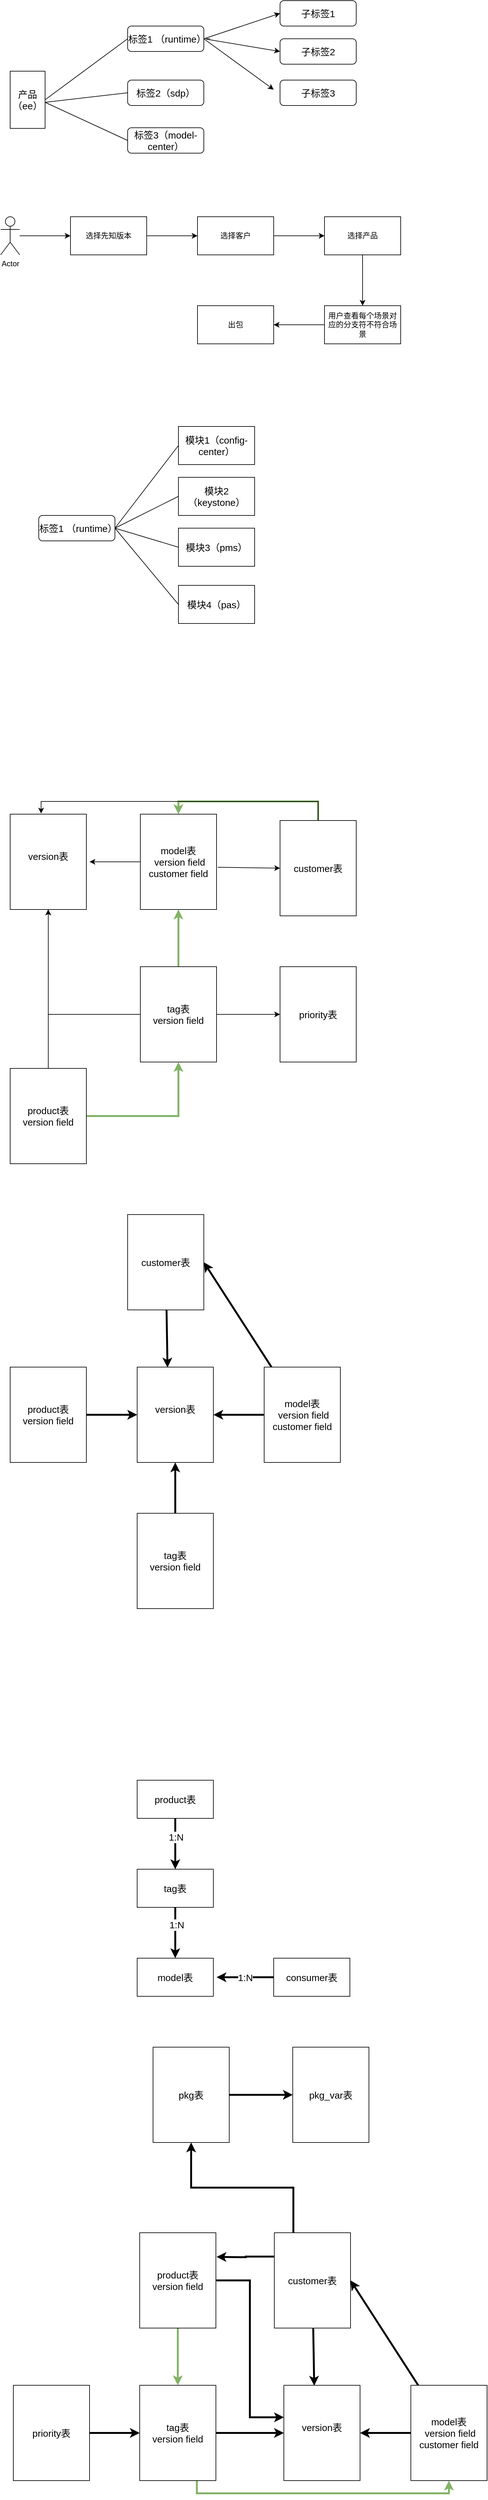 <mxfile version="12.1.9" type="github" pages="1">
  <diagram id="HYDxC4IRF1-QbCd2Omzz" name="Page-1">
    <mxGraphModel dx="1639" dy="902" grid="1" gridSize="10" guides="1" tooltips="1" connect="1" arrows="1" fold="1" page="1" pageScale="1" pageWidth="827" pageHeight="1169" math="0" shadow="0">
      <root>
        <mxCell id="0"/>
        <mxCell id="1" parent="0"/>
        <mxCell id="9Z2hVscFaG5uiC6A5sd_-3" value="" style="edgeStyle=orthogonalEdgeStyle;rounded=0;orthogonalLoop=1;jettySize=auto;html=1;" parent="1" source="9Z2hVscFaG5uiC6A5sd_-1" edge="1">
          <mxGeometry relative="1" as="geometry">
            <mxPoint x="160" y="380" as="targetPoint"/>
          </mxGeometry>
        </mxCell>
        <mxCell id="9Z2hVscFaG5uiC6A5sd_-1" value="Actor" style="shape=umlActor;verticalLabelPosition=bottom;labelBackgroundColor=#ffffff;verticalAlign=top;html=1;outlineConnect=0;" parent="1" vertex="1">
          <mxGeometry x="50" y="350" width="30" height="60" as="geometry"/>
        </mxCell>
        <mxCell id="9Z2hVscFaG5uiC6A5sd_-6" value="" style="edgeStyle=orthogonalEdgeStyle;rounded=0;orthogonalLoop=1;jettySize=auto;html=1;" parent="1" source="9Z2hVscFaG5uiC6A5sd_-4" target="9Z2hVscFaG5uiC6A5sd_-5" edge="1">
          <mxGeometry relative="1" as="geometry"/>
        </mxCell>
        <mxCell id="9Z2hVscFaG5uiC6A5sd_-4" value="选择先知版本" style="rounded=0;whiteSpace=wrap;html=1;" parent="1" vertex="1">
          <mxGeometry x="160" y="350" width="120" height="60" as="geometry"/>
        </mxCell>
        <mxCell id="9Z2hVscFaG5uiC6A5sd_-8" value="" style="edgeStyle=orthogonalEdgeStyle;rounded=0;orthogonalLoop=1;jettySize=auto;html=1;" parent="1" source="9Z2hVscFaG5uiC6A5sd_-5" target="9Z2hVscFaG5uiC6A5sd_-7" edge="1">
          <mxGeometry relative="1" as="geometry"/>
        </mxCell>
        <mxCell id="9Z2hVscFaG5uiC6A5sd_-5" value="选择客户" style="rounded=0;whiteSpace=wrap;html=1;" parent="1" vertex="1">
          <mxGeometry x="360" y="350" width="120" height="60" as="geometry"/>
        </mxCell>
        <mxCell id="9Z2hVscFaG5uiC6A5sd_-10" value="" style="edgeStyle=orthogonalEdgeStyle;rounded=0;orthogonalLoop=1;jettySize=auto;html=1;" parent="1" source="9Z2hVscFaG5uiC6A5sd_-7" target="9Z2hVscFaG5uiC6A5sd_-9" edge="1">
          <mxGeometry relative="1" as="geometry"/>
        </mxCell>
        <mxCell id="9Z2hVscFaG5uiC6A5sd_-7" value="选择产品" style="rounded=0;whiteSpace=wrap;html=1;" parent="1" vertex="1">
          <mxGeometry x="560" y="350" width="120" height="60" as="geometry"/>
        </mxCell>
        <mxCell id="9Z2hVscFaG5uiC6A5sd_-12" value="" style="edgeStyle=orthogonalEdgeStyle;rounded=0;orthogonalLoop=1;jettySize=auto;html=1;" parent="1" source="9Z2hVscFaG5uiC6A5sd_-9" target="9Z2hVscFaG5uiC6A5sd_-11" edge="1">
          <mxGeometry relative="1" as="geometry"/>
        </mxCell>
        <mxCell id="9Z2hVscFaG5uiC6A5sd_-9" value="用户查看每个场景对应的分支符不符合场景" style="rounded=0;whiteSpace=wrap;html=1;" parent="1" vertex="1">
          <mxGeometry x="560" y="490" width="120" height="60" as="geometry"/>
        </mxCell>
        <mxCell id="9Z2hVscFaG5uiC6A5sd_-11" value="出包" style="rounded=0;whiteSpace=wrap;html=1;" parent="1" vertex="1">
          <mxGeometry x="360" y="490" width="120" height="60" as="geometry"/>
        </mxCell>
        <mxCell id="9Z2hVscFaG5uiC6A5sd_-13" value="产品（ee）" style="rounded=0;whiteSpace=wrap;html=1;fontSize=15;" parent="1" vertex="1">
          <mxGeometry x="65" y="121" width="55" height="90" as="geometry"/>
        </mxCell>
        <mxCell id="9Z2hVscFaG5uiC6A5sd_-14" value="标签1 （runtime）" style="rounded=1;whiteSpace=wrap;html=1;fontSize=15;align=center;" parent="1" vertex="1">
          <mxGeometry x="250" y="50" width="120" height="40" as="geometry"/>
        </mxCell>
        <mxCell id="9Z2hVscFaG5uiC6A5sd_-15" value="标签2（sdp）" style="rounded=1;whiteSpace=wrap;html=1;fontSize=15;" parent="1" vertex="1">
          <mxGeometry x="250" y="135" width="120" height="40" as="geometry"/>
        </mxCell>
        <mxCell id="9Z2hVscFaG5uiC6A5sd_-16" value="标签3（model-center）" style="rounded=1;whiteSpace=wrap;html=1;fontSize=15;" parent="1" vertex="1">
          <mxGeometry x="250" y="210" width="120" height="40" as="geometry"/>
        </mxCell>
        <mxCell id="9Z2hVscFaG5uiC6A5sd_-17" value="" style="endArrow=none;html=1;fontSize=15;exitX=1;exitY=0.5;exitDx=0;exitDy=0;entryX=0;entryY=0.5;entryDx=0;entryDy=0;" parent="1" source="9Z2hVscFaG5uiC6A5sd_-13" target="9Z2hVscFaG5uiC6A5sd_-14" edge="1">
          <mxGeometry width="50" height="50" relative="1" as="geometry">
            <mxPoint x="50" y="620" as="sourcePoint"/>
            <mxPoint x="100" y="570" as="targetPoint"/>
          </mxGeometry>
        </mxCell>
        <mxCell id="9Z2hVscFaG5uiC6A5sd_-18" value="" style="endArrow=none;html=1;fontSize=15;entryX=0;entryY=0.5;entryDx=0;entryDy=0;" parent="1" target="9Z2hVscFaG5uiC6A5sd_-15" edge="1">
          <mxGeometry width="50" height="50" relative="1" as="geometry">
            <mxPoint x="120" y="170" as="sourcePoint"/>
            <mxPoint x="260" y="80" as="targetPoint"/>
          </mxGeometry>
        </mxCell>
        <mxCell id="9Z2hVscFaG5uiC6A5sd_-19" value="" style="endArrow=none;html=1;fontSize=15;entryX=0;entryY=0.5;entryDx=0;entryDy=0;" parent="1" target="9Z2hVscFaG5uiC6A5sd_-16" edge="1">
          <mxGeometry width="50" height="50" relative="1" as="geometry">
            <mxPoint x="120" y="170" as="sourcePoint"/>
            <mxPoint x="270" y="90" as="targetPoint"/>
          </mxGeometry>
        </mxCell>
        <mxCell id="9Z2hVscFaG5uiC6A5sd_-21" value="标签1 （runtime）" style="rounded=1;whiteSpace=wrap;html=1;fontSize=15;align=center;" parent="1" vertex="1">
          <mxGeometry x="110" y="820" width="120" height="40" as="geometry"/>
        </mxCell>
        <mxCell id="9Z2hVscFaG5uiC6A5sd_-29" value="模块2 （keystone）" style="rounded=0;whiteSpace=wrap;html=1;fontSize=15;align=center;" parent="1" vertex="1">
          <mxGeometry x="330" y="760" width="120" height="60" as="geometry"/>
        </mxCell>
        <mxCell id="9Z2hVscFaG5uiC6A5sd_-30" value="模块3（pms）" style="rounded=0;whiteSpace=wrap;html=1;fontSize=15;align=center;" parent="1" vertex="1">
          <mxGeometry x="330" y="840" width="120" height="60" as="geometry"/>
        </mxCell>
        <mxCell id="9Z2hVscFaG5uiC6A5sd_-31" value="模块4（pas）" style="rounded=0;whiteSpace=wrap;html=1;fontSize=15;align=center;" parent="1" vertex="1">
          <mxGeometry x="330" y="930" width="120" height="60" as="geometry"/>
        </mxCell>
        <mxCell id="9Z2hVscFaG5uiC6A5sd_-32" value="模块1（config-center）" style="rounded=0;whiteSpace=wrap;html=1;fontSize=15;align=center;" parent="1" vertex="1">
          <mxGeometry x="330" y="680" width="120" height="60" as="geometry"/>
        </mxCell>
        <mxCell id="9Z2hVscFaG5uiC6A5sd_-33" value="" style="endArrow=none;html=1;fontSize=15;exitX=1;exitY=0.5;exitDx=0;exitDy=0;entryX=0;entryY=0.5;entryDx=0;entryDy=0;" parent="1" source="9Z2hVscFaG5uiC6A5sd_-21" target="9Z2hVscFaG5uiC6A5sd_-31" edge="1">
          <mxGeometry width="50" height="50" relative="1" as="geometry">
            <mxPoint x="230" y="920" as="sourcePoint"/>
            <mxPoint x="280" y="870" as="targetPoint"/>
          </mxGeometry>
        </mxCell>
        <mxCell id="9Z2hVscFaG5uiC6A5sd_-34" value="" style="endArrow=none;html=1;fontSize=15;entryX=0;entryY=0.5;entryDx=0;entryDy=0;" parent="1" target="9Z2hVscFaG5uiC6A5sd_-30" edge="1">
          <mxGeometry width="50" height="50" relative="1" as="geometry">
            <mxPoint x="230" y="840" as="sourcePoint"/>
            <mxPoint x="340" y="970" as="targetPoint"/>
          </mxGeometry>
        </mxCell>
        <mxCell id="9Z2hVscFaG5uiC6A5sd_-35" value="" style="endArrow=none;html=1;fontSize=15;entryX=0;entryY=0.5;entryDx=0;entryDy=0;" parent="1" target="9Z2hVscFaG5uiC6A5sd_-29" edge="1">
          <mxGeometry width="50" height="50" relative="1" as="geometry">
            <mxPoint x="230" y="840" as="sourcePoint"/>
            <mxPoint x="340" y="880" as="targetPoint"/>
          </mxGeometry>
        </mxCell>
        <mxCell id="9Z2hVscFaG5uiC6A5sd_-36" value="" style="endArrow=none;html=1;fontSize=15;entryX=0;entryY=0.5;entryDx=0;entryDy=0;" parent="1" target="9Z2hVscFaG5uiC6A5sd_-32" edge="1">
          <mxGeometry width="50" height="50" relative="1" as="geometry">
            <mxPoint x="230" y="840" as="sourcePoint"/>
            <mxPoint x="340" y="800" as="targetPoint"/>
          </mxGeometry>
        </mxCell>
        <mxCell id="9Z2hVscFaG5uiC6A5sd_-47" style="edgeStyle=orthogonalEdgeStyle;rounded=0;orthogonalLoop=1;jettySize=auto;html=1;fontSize=15;" parent="1" source="9Z2hVscFaG5uiC6A5sd_-37" edge="1">
          <mxGeometry relative="1" as="geometry">
            <mxPoint x="190" y="1365" as="targetPoint"/>
          </mxGeometry>
        </mxCell>
        <mxCell id="9Z2hVscFaG5uiC6A5sd_-37" value="model表&lt;br&gt;&amp;nbsp;version field&lt;br&gt;customer field&lt;br&gt;" style="rounded=0;whiteSpace=wrap;html=1;fontSize=15;align=center;" parent="1" vertex="1">
          <mxGeometry x="270" y="1290" width="120" height="150" as="geometry"/>
        </mxCell>
        <mxCell id="9Z2hVscFaG5uiC6A5sd_-39" value="version表&lt;br&gt;&lt;br&gt;" style="rounded=0;whiteSpace=wrap;html=1;fontSize=15;align=center;" parent="1" vertex="1">
          <mxGeometry x="65" y="1290" width="120" height="150" as="geometry"/>
        </mxCell>
        <mxCell id="9Z2hVscFaG5uiC6A5sd_-56" style="edgeStyle=orthogonalEdgeStyle;rounded=0;orthogonalLoop=1;jettySize=auto;html=1;exitX=0.5;exitY=0;exitDx=0;exitDy=0;entryX=0.5;entryY=0;entryDx=0;entryDy=0;fontSize=15;fillColor=#d5e8d4;strokeColor=#82b366;strokeWidth=3;" parent="1" source="9Z2hVscFaG5uiC6A5sd_-41" target="9Z2hVscFaG5uiC6A5sd_-37" edge="1">
          <mxGeometry relative="1" as="geometry"/>
        </mxCell>
        <mxCell id="9Z2hVscFaG5uiC6A5sd_-60" style="edgeStyle=orthogonalEdgeStyle;rounded=0;orthogonalLoop=1;jettySize=auto;html=1;exitX=0.5;exitY=0;exitDx=0;exitDy=0;entryX=0.406;entryY=-0.007;entryDx=0;entryDy=0;entryPerimeter=0;fontSize=15;" parent="1" source="9Z2hVscFaG5uiC6A5sd_-41" target="9Z2hVscFaG5uiC6A5sd_-39" edge="1">
          <mxGeometry relative="1" as="geometry"/>
        </mxCell>
        <mxCell id="9Z2hVscFaG5uiC6A5sd_-41" value="customer表&lt;br&gt;" style="rounded=0;whiteSpace=wrap;html=1;fontSize=15;align=center;" parent="1" vertex="1">
          <mxGeometry x="490" y="1300" width="120" height="150" as="geometry"/>
        </mxCell>
        <mxCell id="9Z2hVscFaG5uiC6A5sd_-42" value="" style="endArrow=classic;html=1;fontSize=15;entryX=0;entryY=0.5;entryDx=0;entryDy=0;exitX=1.016;exitY=0.557;exitDx=0;exitDy=0;exitPerimeter=0;" parent="1" source="9Z2hVscFaG5uiC6A5sd_-37" target="9Z2hVscFaG5uiC6A5sd_-41" edge="1">
          <mxGeometry width="50" height="50" relative="1" as="geometry">
            <mxPoint x="390" y="1410" as="sourcePoint"/>
            <mxPoint x="440" y="1360" as="targetPoint"/>
          </mxGeometry>
        </mxCell>
        <mxCell id="9Z2hVscFaG5uiC6A5sd_-48" style="edgeStyle=orthogonalEdgeStyle;rounded=0;orthogonalLoop=1;jettySize=auto;html=1;exitX=0;exitY=0.5;exitDx=0;exitDy=0;entryX=0.5;entryY=1;entryDx=0;entryDy=0;fontSize=15;" parent="1" source="9Z2hVscFaG5uiC6A5sd_-46" target="9Z2hVscFaG5uiC6A5sd_-39" edge="1">
          <mxGeometry relative="1" as="geometry"/>
        </mxCell>
        <mxCell id="9Z2hVscFaG5uiC6A5sd_-55" value="" style="edgeStyle=orthogonalEdgeStyle;rounded=0;orthogonalLoop=1;jettySize=auto;html=1;fontSize=15;entryX=0.5;entryY=1;entryDx=0;entryDy=0;fillColor=#d5e8d4;strokeColor=#82b366;strokeWidth=3;" parent="1" source="9Z2hVscFaG5uiC6A5sd_-46" target="9Z2hVscFaG5uiC6A5sd_-37" edge="1">
          <mxGeometry relative="1" as="geometry">
            <mxPoint x="330" y="1450" as="targetPoint"/>
          </mxGeometry>
        </mxCell>
        <mxCell id="UBwXFy5JP3hV3EEu5Nr8-9" style="edgeStyle=orthogonalEdgeStyle;rounded=0;orthogonalLoop=1;jettySize=auto;html=1;exitX=1;exitY=0.5;exitDx=0;exitDy=0;entryX=0;entryY=0.5;entryDx=0;entryDy=0;" edge="1" parent="1" source="9Z2hVscFaG5uiC6A5sd_-46" target="UBwXFy5JP3hV3EEu5Nr8-8">
          <mxGeometry relative="1" as="geometry"/>
        </mxCell>
        <mxCell id="9Z2hVscFaG5uiC6A5sd_-46" value="tag表&lt;br&gt;version field" style="rounded=0;whiteSpace=wrap;html=1;fontSize=15;align=center;" parent="1" vertex="1">
          <mxGeometry x="270" y="1530" width="120" height="150" as="geometry"/>
        </mxCell>
        <mxCell id="9Z2hVscFaG5uiC6A5sd_-52" style="edgeStyle=orthogonalEdgeStyle;rounded=0;orthogonalLoop=1;jettySize=auto;html=1;entryX=0.5;entryY=1;entryDx=0;entryDy=0;fontSize=15;" parent="1" source="9Z2hVscFaG5uiC6A5sd_-49" target="9Z2hVscFaG5uiC6A5sd_-39" edge="1">
          <mxGeometry relative="1" as="geometry"/>
        </mxCell>
        <mxCell id="9Z2hVscFaG5uiC6A5sd_-53" style="edgeStyle=orthogonalEdgeStyle;rounded=0;orthogonalLoop=1;jettySize=auto;html=1;exitX=1;exitY=0.5;exitDx=0;exitDy=0;fontSize=15;fillColor=#d5e8d4;strokeColor=#82b366;strokeWidth=3;" parent="1" source="9Z2hVscFaG5uiC6A5sd_-49" target="9Z2hVscFaG5uiC6A5sd_-46" edge="1">
          <mxGeometry relative="1" as="geometry"/>
        </mxCell>
        <mxCell id="9Z2hVscFaG5uiC6A5sd_-49" value="product表&lt;br&gt;version field" style="rounded=0;whiteSpace=wrap;html=1;fontSize=15;align=center;" parent="1" vertex="1">
          <mxGeometry x="65" y="1690" width="120" height="150" as="geometry"/>
        </mxCell>
        <mxCell id="9Z2hVscFaG5uiC6A5sd_-77" style="edgeStyle=none;rounded=0;orthogonalLoop=1;jettySize=auto;html=1;entryX=1;entryY=0.5;entryDx=0;entryDy=0;strokeWidth=3;fontSize=15;" parent="1" source="9Z2hVscFaG5uiC6A5sd_-64" target="9Z2hVscFaG5uiC6A5sd_-68" edge="1">
          <mxGeometry relative="1" as="geometry"/>
        </mxCell>
        <mxCell id="9Z2hVscFaG5uiC6A5sd_-79" value="" style="edgeStyle=none;rounded=0;orthogonalLoop=1;jettySize=auto;html=1;strokeWidth=3;fontSize=15;" parent="1" source="9Z2hVscFaG5uiC6A5sd_-64" edge="1">
          <mxGeometry relative="1" as="geometry">
            <mxPoint x="385" y="2235" as="targetPoint"/>
          </mxGeometry>
        </mxCell>
        <mxCell id="9Z2hVscFaG5uiC6A5sd_-64" value="model表&lt;br&gt;&amp;nbsp;version field&lt;br&gt;customer field&lt;br&gt;" style="rounded=0;whiteSpace=wrap;html=1;fontSize=15;align=center;" parent="1" vertex="1">
          <mxGeometry x="465" y="2160" width="120" height="150" as="geometry"/>
        </mxCell>
        <mxCell id="9Z2hVscFaG5uiC6A5sd_-76" style="edgeStyle=none;rounded=0;orthogonalLoop=1;jettySize=auto;html=1;entryX=0.44;entryY=0.004;entryDx=0;entryDy=0;entryPerimeter=0;strokeWidth=3;fontSize=15;" parent="1" source="9Z2hVscFaG5uiC6A5sd_-68" edge="1">
          <mxGeometry relative="1" as="geometry">
            <mxPoint x="312.8" y="2160.6" as="targetPoint"/>
          </mxGeometry>
        </mxCell>
        <mxCell id="9Z2hVscFaG5uiC6A5sd_-68" value="customer表&lt;br&gt;" style="rounded=0;whiteSpace=wrap;html=1;fontSize=15;align=center;" parent="1" vertex="1">
          <mxGeometry x="250" y="1920" width="120" height="150" as="geometry"/>
        </mxCell>
        <mxCell id="9Z2hVscFaG5uiC6A5sd_-82" value="" style="edgeStyle=none;rounded=0;orthogonalLoop=1;jettySize=auto;html=1;strokeWidth=3;fontSize=15;entryX=0.5;entryY=1;entryDx=0;entryDy=0;" parent="1" source="9Z2hVscFaG5uiC6A5sd_-72" edge="1">
          <mxGeometry relative="1" as="geometry">
            <mxPoint x="325" y="2310" as="targetPoint"/>
          </mxGeometry>
        </mxCell>
        <mxCell id="9Z2hVscFaG5uiC6A5sd_-72" value="tag表&lt;br&gt;version field" style="rounded=0;whiteSpace=wrap;html=1;fontSize=15;align=center;" parent="1" vertex="1">
          <mxGeometry x="265" y="2390" width="120" height="150" as="geometry"/>
        </mxCell>
        <mxCell id="9Z2hVscFaG5uiC6A5sd_-80" value="" style="edgeStyle=none;rounded=0;orthogonalLoop=1;jettySize=auto;html=1;strokeWidth=3;fontSize=15;" parent="1" source="9Z2hVscFaG5uiC6A5sd_-75" edge="1">
          <mxGeometry relative="1" as="geometry">
            <mxPoint x="265" y="2235" as="targetPoint"/>
          </mxGeometry>
        </mxCell>
        <mxCell id="9Z2hVscFaG5uiC6A5sd_-75" value="product表&lt;br&gt;version field" style="rounded=0;whiteSpace=wrap;html=1;fontSize=15;align=center;" parent="1" vertex="1">
          <mxGeometry x="65" y="2160" width="120" height="150" as="geometry"/>
        </mxCell>
        <mxCell id="9Z2hVscFaG5uiC6A5sd_-83" value="version表&lt;br&gt;&lt;br&gt;" style="rounded=0;whiteSpace=wrap;html=1;fontSize=15;align=center;" parent="1" vertex="1">
          <mxGeometry x="265" y="2160" width="120" height="150" as="geometry"/>
        </mxCell>
        <mxCell id="9Z2hVscFaG5uiC6A5sd_-86" value="" style="edgeStyle=none;rounded=0;orthogonalLoop=1;jettySize=auto;html=1;strokeWidth=3;fontSize=15;" parent="1" source="9Z2hVscFaG5uiC6A5sd_-84" target="9Z2hVscFaG5uiC6A5sd_-85" edge="1">
          <mxGeometry relative="1" as="geometry"/>
        </mxCell>
        <mxCell id="9Z2hVscFaG5uiC6A5sd_-91" value="1:N" style="text;html=1;resizable=0;points=[];align=center;verticalAlign=middle;labelBackgroundColor=#ffffff;fontSize=15;" parent="9Z2hVscFaG5uiC6A5sd_-86" vertex="1" connectable="0">
          <mxGeometry x="-0.286" y="1" relative="1" as="geometry">
            <mxPoint as="offset"/>
          </mxGeometry>
        </mxCell>
        <mxCell id="9Z2hVscFaG5uiC6A5sd_-84" value="product表" style="rounded=0;whiteSpace=wrap;html=1;fontSize=15;align=center;" parent="1" vertex="1">
          <mxGeometry x="265" y="2810" width="120" height="60" as="geometry"/>
        </mxCell>
        <mxCell id="9Z2hVscFaG5uiC6A5sd_-88" value="" style="edgeStyle=none;rounded=0;orthogonalLoop=1;jettySize=auto;html=1;strokeWidth=3;fontSize=15;" parent="1" source="9Z2hVscFaG5uiC6A5sd_-85" target="9Z2hVscFaG5uiC6A5sd_-87" edge="1">
          <mxGeometry relative="1" as="geometry"/>
        </mxCell>
        <mxCell id="9Z2hVscFaG5uiC6A5sd_-92" value="1:N" style="text;html=1;resizable=0;points=[];align=center;verticalAlign=middle;labelBackgroundColor=#ffffff;fontSize=15;" parent="9Z2hVscFaG5uiC6A5sd_-88" vertex="1" connectable="0">
          <mxGeometry x="-0.336" y="2" relative="1" as="geometry">
            <mxPoint as="offset"/>
          </mxGeometry>
        </mxCell>
        <mxCell id="9Z2hVscFaG5uiC6A5sd_-85" value="tag表" style="rounded=0;whiteSpace=wrap;html=1;fontSize=15;align=center;" parent="1" vertex="1">
          <mxGeometry x="265" y="2950" width="120" height="60" as="geometry"/>
        </mxCell>
        <mxCell id="9Z2hVscFaG5uiC6A5sd_-87" value="model表" style="rounded=0;whiteSpace=wrap;html=1;fontSize=15;align=center;" parent="1" vertex="1">
          <mxGeometry x="265" y="3090" width="120" height="60" as="geometry"/>
        </mxCell>
        <mxCell id="9Z2hVscFaG5uiC6A5sd_-90" value="1:N" style="edgeStyle=none;rounded=0;orthogonalLoop=1;jettySize=auto;html=1;strokeWidth=3;fontSize=15;" parent="1" source="9Z2hVscFaG5uiC6A5sd_-89" edge="1">
          <mxGeometry relative="1" as="geometry">
            <mxPoint x="390" y="3120" as="targetPoint"/>
          </mxGeometry>
        </mxCell>
        <mxCell id="9Z2hVscFaG5uiC6A5sd_-89" value="consumer表" style="rounded=0;whiteSpace=wrap;html=1;fontSize=15;align=center;" parent="1" vertex="1">
          <mxGeometry x="480" y="3090" width="120" height="60" as="geometry"/>
        </mxCell>
        <mxCell id="UBwXFy5JP3hV3EEu5Nr8-1" value="子标签1" style="rounded=1;whiteSpace=wrap;html=1;fontSize=15;align=center;" vertex="1" parent="1">
          <mxGeometry x="490" y="10" width="120" height="40" as="geometry"/>
        </mxCell>
        <mxCell id="UBwXFy5JP3hV3EEu5Nr8-3" value="" style="endArrow=classic;html=1;entryX=0;entryY=0.5;entryDx=0;entryDy=0;" edge="1" parent="1" target="UBwXFy5JP3hV3EEu5Nr8-1">
          <mxGeometry width="50" height="50" relative="1" as="geometry">
            <mxPoint x="370" y="70" as="sourcePoint"/>
            <mxPoint x="420" y="20" as="targetPoint"/>
          </mxGeometry>
        </mxCell>
        <mxCell id="UBwXFy5JP3hV3EEu5Nr8-4" value="子标签2" style="rounded=1;whiteSpace=wrap;html=1;fontSize=15;align=center;" vertex="1" parent="1">
          <mxGeometry x="490" y="70" width="120" height="40" as="geometry"/>
        </mxCell>
        <mxCell id="UBwXFy5JP3hV3EEu5Nr8-5" value="子标签3" style="rounded=1;whiteSpace=wrap;html=1;fontSize=15;align=center;" vertex="1" parent="1">
          <mxGeometry x="490" y="135" width="120" height="40" as="geometry"/>
        </mxCell>
        <mxCell id="UBwXFy5JP3hV3EEu5Nr8-6" value="" style="endArrow=classic;html=1;entryX=0;entryY=0.5;entryDx=0;entryDy=0;" edge="1" parent="1" target="UBwXFy5JP3hV3EEu5Nr8-4">
          <mxGeometry width="50" height="50" relative="1" as="geometry">
            <mxPoint x="380" y="70" as="sourcePoint"/>
            <mxPoint x="420" y="90" as="targetPoint"/>
            <Array as="points">
              <mxPoint x="370" y="70"/>
            </Array>
          </mxGeometry>
        </mxCell>
        <mxCell id="UBwXFy5JP3hV3EEu5Nr8-7" value="" style="endArrow=classic;html=1;" edge="1" parent="1">
          <mxGeometry width="50" height="50" relative="1" as="geometry">
            <mxPoint x="370" y="70" as="sourcePoint"/>
            <mxPoint x="480" y="150" as="targetPoint"/>
          </mxGeometry>
        </mxCell>
        <mxCell id="UBwXFy5JP3hV3EEu5Nr8-8" value="priority表" style="rounded=0;whiteSpace=wrap;html=1;fontSize=15;align=center;" vertex="1" parent="1">
          <mxGeometry x="490" y="1530" width="120" height="150" as="geometry"/>
        </mxCell>
        <mxCell id="UBwXFy5JP3hV3EEu5Nr8-10" style="edgeStyle=none;rounded=0;orthogonalLoop=1;jettySize=auto;html=1;entryX=1;entryY=0.5;entryDx=0;entryDy=0;strokeWidth=3;fontSize=15;" edge="1" source="UBwXFy5JP3hV3EEu5Nr8-12" target="UBwXFy5JP3hV3EEu5Nr8-14" parent="1">
          <mxGeometry relative="1" as="geometry"/>
        </mxCell>
        <mxCell id="UBwXFy5JP3hV3EEu5Nr8-11" value="" style="edgeStyle=none;rounded=0;orthogonalLoop=1;jettySize=auto;html=1;strokeWidth=3;fontSize=15;" edge="1" source="UBwXFy5JP3hV3EEu5Nr8-12" parent="1">
          <mxGeometry relative="1" as="geometry">
            <mxPoint x="616" y="3837" as="targetPoint"/>
          </mxGeometry>
        </mxCell>
        <mxCell id="UBwXFy5JP3hV3EEu5Nr8-12" value="model表&lt;br&gt;&amp;nbsp;version field&lt;br&gt;customer field&lt;br&gt;" style="rounded=0;whiteSpace=wrap;html=1;fontSize=15;align=center;" vertex="1" parent="1">
          <mxGeometry x="696" y="3762" width="120" height="150" as="geometry"/>
        </mxCell>
        <mxCell id="UBwXFy5JP3hV3EEu5Nr8-13" style="edgeStyle=none;rounded=0;orthogonalLoop=1;jettySize=auto;html=1;entryX=0.44;entryY=0.004;entryDx=0;entryDy=0;entryPerimeter=0;strokeWidth=3;fontSize=15;" edge="1" source="UBwXFy5JP3hV3EEu5Nr8-14" parent="1">
          <mxGeometry relative="1" as="geometry">
            <mxPoint x="543.8" y="3762.6" as="targetPoint"/>
          </mxGeometry>
        </mxCell>
        <mxCell id="UBwXFy5JP3hV3EEu5Nr8-35" style="edgeStyle=orthogonalEdgeStyle;rounded=0;orthogonalLoop=1;jettySize=auto;html=1;exitX=0.25;exitY=0;exitDx=0;exitDy=0;strokeWidth=3;" edge="1" parent="1" source="UBwXFy5JP3hV3EEu5Nr8-14" target="UBwXFy5JP3hV3EEu5Nr8-27">
          <mxGeometry relative="1" as="geometry"/>
        </mxCell>
        <mxCell id="UBwXFy5JP3hV3EEu5Nr8-38" style="edgeStyle=orthogonalEdgeStyle;rounded=0;orthogonalLoop=1;jettySize=auto;html=1;exitX=0;exitY=0.25;exitDx=0;exitDy=0;strokeWidth=3;" edge="1" parent="1" source="UBwXFy5JP3hV3EEu5Nr8-14">
          <mxGeometry relative="1" as="geometry">
            <mxPoint x="390" y="3560" as="targetPoint"/>
          </mxGeometry>
        </mxCell>
        <mxCell id="UBwXFy5JP3hV3EEu5Nr8-14" value="customer表&lt;br&gt;" style="rounded=0;whiteSpace=wrap;html=1;fontSize=15;align=center;" vertex="1" parent="1">
          <mxGeometry x="481" y="3522" width="120" height="150" as="geometry"/>
        </mxCell>
        <mxCell id="UBwXFy5JP3hV3EEu5Nr8-20" style="edgeStyle=orthogonalEdgeStyle;rounded=0;orthogonalLoop=1;jettySize=auto;html=1;entryX=0;entryY=0.5;entryDx=0;entryDy=0;strokeWidth=3;" edge="1" parent="1" source="UBwXFy5JP3hV3EEu5Nr8-16" target="UBwXFy5JP3hV3EEu5Nr8-19">
          <mxGeometry relative="1" as="geometry"/>
        </mxCell>
        <mxCell id="UBwXFy5JP3hV3EEu5Nr8-24" style="edgeStyle=orthogonalEdgeStyle;rounded=0;orthogonalLoop=1;jettySize=auto;html=1;exitX=0.75;exitY=1;exitDx=0;exitDy=0;entryX=0.5;entryY=1;entryDx=0;entryDy=0;strokeWidth=3;fillColor=#d5e8d4;strokeColor=#82b366;" edge="1" parent="1" source="UBwXFy5JP3hV3EEu5Nr8-16" target="UBwXFy5JP3hV3EEu5Nr8-12">
          <mxGeometry relative="1" as="geometry"/>
        </mxCell>
        <mxCell id="UBwXFy5JP3hV3EEu5Nr8-16" value="tag表&lt;br&gt;version field" style="rounded=0;whiteSpace=wrap;html=1;fontSize=15;align=center;" vertex="1" parent="1">
          <mxGeometry x="269" y="3762" width="120" height="150" as="geometry"/>
        </mxCell>
        <mxCell id="UBwXFy5JP3hV3EEu5Nr8-25" style="edgeStyle=orthogonalEdgeStyle;rounded=0;orthogonalLoop=1;jettySize=auto;html=1;exitX=0.5;exitY=1;exitDx=0;exitDy=0;entryX=0.5;entryY=0;entryDx=0;entryDy=0;strokeWidth=3;fillColor=#d5e8d4;strokeColor=#82b366;" edge="1" parent="1" source="UBwXFy5JP3hV3EEu5Nr8-18" target="UBwXFy5JP3hV3EEu5Nr8-16">
          <mxGeometry relative="1" as="geometry"/>
        </mxCell>
        <mxCell id="UBwXFy5JP3hV3EEu5Nr8-26" style="edgeStyle=orthogonalEdgeStyle;rounded=0;orthogonalLoop=1;jettySize=auto;html=1;entryX=0.001;entryY=0.336;entryDx=0;entryDy=0;entryPerimeter=0;strokeWidth=3;" edge="1" parent="1" source="UBwXFy5JP3hV3EEu5Nr8-18" target="UBwXFy5JP3hV3EEu5Nr8-19">
          <mxGeometry relative="1" as="geometry"/>
        </mxCell>
        <mxCell id="UBwXFy5JP3hV3EEu5Nr8-18" value="product表&lt;br&gt;version field" style="rounded=0;whiteSpace=wrap;html=1;fontSize=15;align=center;" vertex="1" parent="1">
          <mxGeometry x="269" y="3522" width="120" height="150" as="geometry"/>
        </mxCell>
        <mxCell id="UBwXFy5JP3hV3EEu5Nr8-19" value="version表&lt;br&gt;&lt;br&gt;" style="rounded=0;whiteSpace=wrap;html=1;fontSize=15;align=center;" vertex="1" parent="1">
          <mxGeometry x="496" y="3762" width="120" height="150" as="geometry"/>
        </mxCell>
        <mxCell id="UBwXFy5JP3hV3EEu5Nr8-36" style="edgeStyle=orthogonalEdgeStyle;rounded=0;orthogonalLoop=1;jettySize=auto;html=1;exitX=1;exitY=0.5;exitDx=0;exitDy=0;entryX=0;entryY=0.5;entryDx=0;entryDy=0;strokeWidth=3;" edge="1" parent="1" source="UBwXFy5JP3hV3EEu5Nr8-22" target="UBwXFy5JP3hV3EEu5Nr8-16">
          <mxGeometry relative="1" as="geometry"/>
        </mxCell>
        <mxCell id="UBwXFy5JP3hV3EEu5Nr8-22" value="priority表&lt;br&gt;" style="rounded=0;whiteSpace=wrap;html=1;fontSize=15;align=center;" vertex="1" parent="1">
          <mxGeometry x="70" y="3762" width="120" height="150" as="geometry"/>
        </mxCell>
        <mxCell id="UBwXFy5JP3hV3EEu5Nr8-30" style="edgeStyle=orthogonalEdgeStyle;rounded=0;orthogonalLoop=1;jettySize=auto;html=1;entryX=0;entryY=0.5;entryDx=0;entryDy=0;strokeWidth=3;" edge="1" parent="1" source="UBwXFy5JP3hV3EEu5Nr8-27" target="UBwXFy5JP3hV3EEu5Nr8-29">
          <mxGeometry relative="1" as="geometry"/>
        </mxCell>
        <mxCell id="UBwXFy5JP3hV3EEu5Nr8-27" value="pkg表&lt;br&gt;" style="rounded=0;whiteSpace=wrap;html=1;fontSize=15;align=center;" vertex="1" parent="1">
          <mxGeometry x="290" y="3230" width="120" height="150" as="geometry"/>
        </mxCell>
        <mxCell id="UBwXFy5JP3hV3EEu5Nr8-29" value="pkg_var表" style="rounded=0;whiteSpace=wrap;html=1;fontSize=15;align=center;" vertex="1" parent="1">
          <mxGeometry x="510" y="3230" width="120" height="150" as="geometry"/>
        </mxCell>
      </root>
    </mxGraphModel>
  </diagram>
</mxfile>
